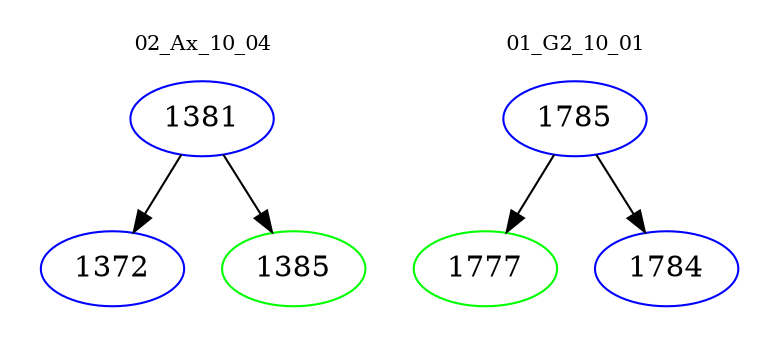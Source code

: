 digraph{
subgraph cluster_0 {
color = white
label = "02_Ax_10_04";
fontsize=10;
T0_1381 [label="1381", color="blue"]
T0_1381 -> T0_1372 [color="black"]
T0_1372 [label="1372", color="blue"]
T0_1381 -> T0_1385 [color="black"]
T0_1385 [label="1385", color="green"]
}
subgraph cluster_1 {
color = white
label = "01_G2_10_01";
fontsize=10;
T1_1785 [label="1785", color="blue"]
T1_1785 -> T1_1777 [color="black"]
T1_1777 [label="1777", color="green"]
T1_1785 -> T1_1784 [color="black"]
T1_1784 [label="1784", color="blue"]
}
}
